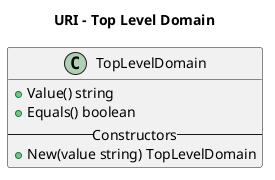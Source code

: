 @startuml

title "URI - Top Level Domain"

class TopLevelDomain {
+ Value() string
+ Equals() boolean
-- Constructors --
+ New(value string) TopLevelDomain
}

@enduml